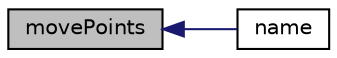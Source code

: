 digraph "movePoints"
{
  bgcolor="transparent";
  edge [fontname="Helvetica",fontsize="10",labelfontname="Helvetica",labelfontsize="10"];
  node [fontname="Helvetica",fontsize="10",shape=record];
  rankdir="LR";
  Node1 [label="movePoints",height=0.2,width=0.4,color="black", fillcolor="grey75", style="filled", fontcolor="black"];
  Node1 -> Node2 [dir="back",color="midnightblue",fontsize="10",style="solid",fontname="Helvetica"];
  Node2 [label="name",height=0.2,width=0.4,color="black",URL="$a02829.html#af34301b2a007a0daccad2eec475d6a90",tooltip="Return name of the set of field averages. "];
}

